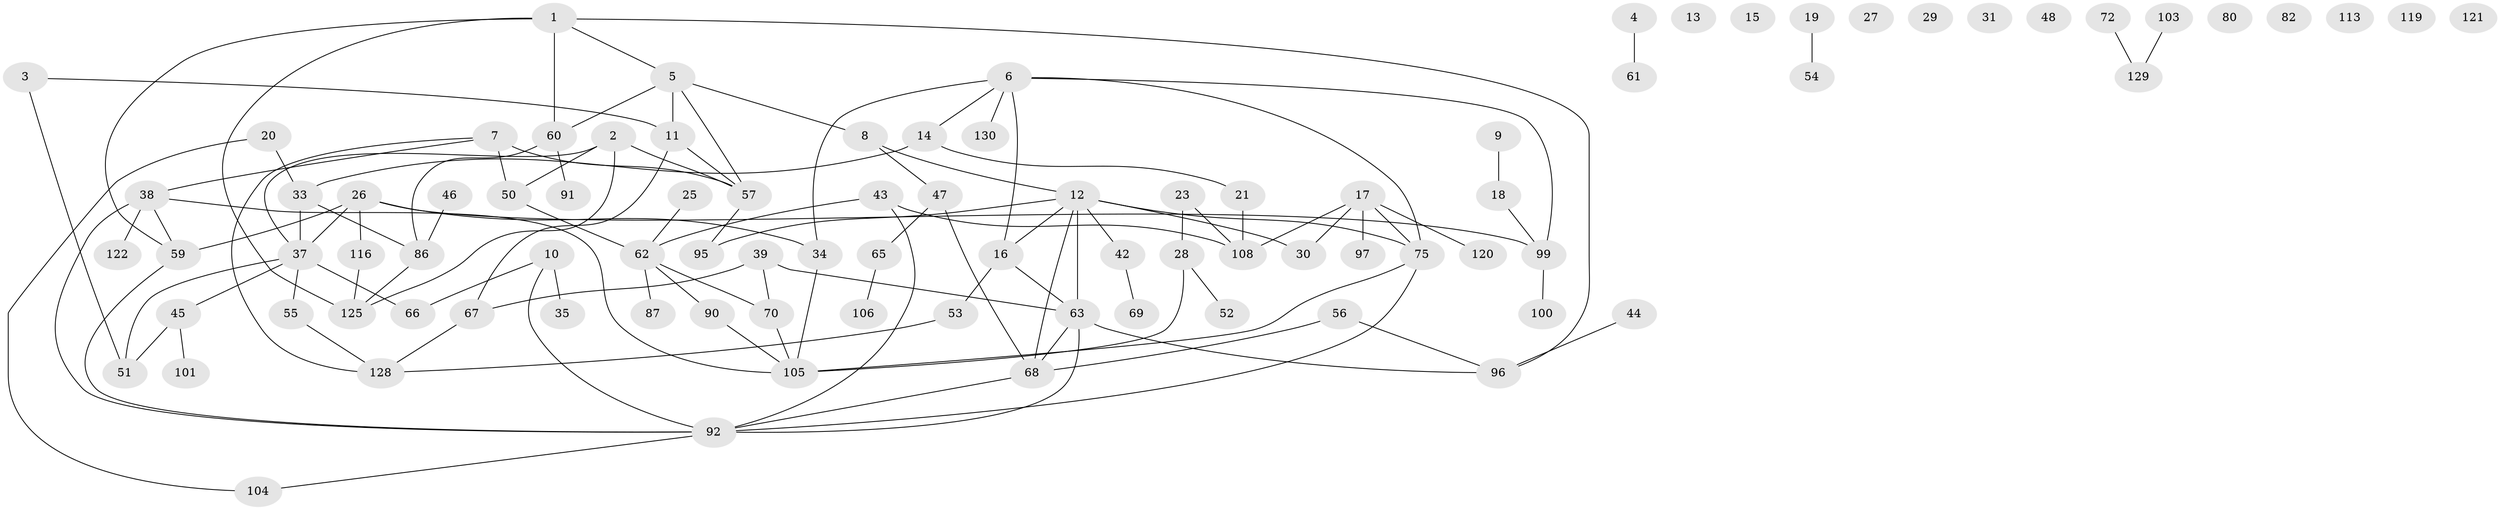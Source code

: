 // Generated by graph-tools (version 1.1) at 2025/23/03/03/25 07:23:28]
// undirected, 91 vertices, 117 edges
graph export_dot {
graph [start="1"]
  node [color=gray90,style=filled];
  1 [super="+114"];
  2 [super="+64"];
  3;
  4;
  5 [super="+77"];
  6 [super="+84"];
  7 [super="+22"];
  8 [super="+49"];
  9;
  10 [super="+111"];
  11 [super="+36"];
  12 [super="+32"];
  13;
  14 [super="+24"];
  15;
  16 [super="+76"];
  17 [super="+112"];
  18 [super="+124"];
  19;
  20 [super="+83"];
  21;
  23;
  25 [super="+88"];
  26 [super="+58"];
  27;
  28 [super="+115"];
  29 [super="+123"];
  30;
  31 [super="+40"];
  33 [super="+78"];
  34;
  35;
  37 [super="+41"];
  38 [super="+73"];
  39;
  42;
  43;
  44;
  45;
  46;
  47 [super="+110"];
  48;
  50 [super="+126"];
  51 [super="+89"];
  52;
  53;
  54;
  55;
  56;
  57 [super="+94"];
  59 [super="+79"];
  60;
  61 [super="+71"];
  62 [super="+74"];
  63 [super="+107"];
  65;
  66;
  67;
  68 [super="+93"];
  69;
  70;
  72;
  75 [super="+81"];
  80 [super="+85"];
  82;
  86 [super="+117"];
  87;
  90;
  91;
  92 [super="+102"];
  95;
  96 [super="+98"];
  97;
  99;
  100;
  101;
  103;
  104;
  105 [super="+109"];
  106;
  108 [super="+118"];
  113;
  116 [super="+127"];
  119;
  120;
  121;
  122;
  125;
  128;
  129;
  130;
  1 -- 60;
  1 -- 96;
  1 -- 125;
  1 -- 59;
  1 -- 5;
  2 -- 37;
  2 -- 125;
  2 -- 57;
  2 -- 50;
  3 -- 11;
  3 -- 51;
  4 -- 61;
  5 -- 60;
  5 -- 11;
  5 -- 8;
  5 -- 57;
  6 -- 34;
  6 -- 130;
  6 -- 99;
  6 -- 14;
  6 -- 75;
  6 -- 16;
  7 -- 50 [weight=2];
  7 -- 128;
  7 -- 57;
  7 -- 38;
  8 -- 12 [weight=2];
  8 -- 47;
  9 -- 18;
  10 -- 35;
  10 -- 92;
  10 -- 66;
  11 -- 57;
  11 -- 67;
  12 -- 75;
  12 -- 95;
  12 -- 16;
  12 -- 42;
  12 -- 30;
  12 -- 63;
  12 -- 68;
  14 -- 21;
  14 -- 33;
  16 -- 53;
  16 -- 63;
  17 -- 30;
  17 -- 75;
  17 -- 108;
  17 -- 120;
  17 -- 97;
  18 -- 99;
  19 -- 54;
  20 -- 104;
  20 -- 33;
  21 -- 108;
  23 -- 28;
  23 -- 108;
  25 -- 62;
  26 -- 37;
  26 -- 34;
  26 -- 99;
  26 -- 59;
  26 -- 116;
  28 -- 105;
  28 -- 52;
  33 -- 37;
  33 -- 86;
  34 -- 105;
  37 -- 51;
  37 -- 66;
  37 -- 55;
  37 -- 45;
  38 -- 92;
  38 -- 105;
  38 -- 122;
  38 -- 59;
  39 -- 67;
  39 -- 70;
  39 -- 63;
  42 -- 69;
  43 -- 62;
  43 -- 92;
  43 -- 108;
  44 -- 96;
  45 -- 51;
  45 -- 101;
  46 -- 86;
  47 -- 65;
  47 -- 68;
  50 -- 62;
  53 -- 128;
  55 -- 128;
  56 -- 96;
  56 -- 68;
  57 -- 95;
  59 -- 92;
  60 -- 91;
  60 -- 86;
  62 -- 70;
  62 -- 87;
  62 -- 90;
  63 -- 92;
  63 -- 96;
  63 -- 68;
  65 -- 106;
  67 -- 128;
  68 -- 92;
  70 -- 105;
  72 -- 129;
  75 -- 105;
  75 -- 92;
  86 -- 125;
  90 -- 105;
  92 -- 104;
  99 -- 100;
  103 -- 129;
  116 -- 125;
}
